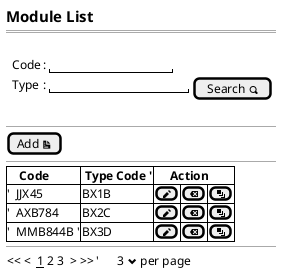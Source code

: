 @startsalt
{
  <size:15><b>Module List
  ==
  .
  {
      .|Code    |: |"               "|*
      .|Type    |: |"                 "| [Search <&magnifying-glass>] |*      

  }
  .
  --
  [Add <&document>]
  --
  {#
    |<b>    Code |<b> Type Code '|<b>     Action |*|*|*
    |'  JJX45    | BX1B          |[<&pencil>]|[<&delete>]|[<&layers>]|*
    |'  AXB784   | BX2C          |[<&pencil>]|[<&delete>]|[<&layers>]|*
    |'  MMB844B '| BX3D          |[<&pencil>]|[<&delete>]|[<&layers>]|*
  }
  --
  {
  << <  __1__ 2 3  > >>  |'      3 <&chevron-bottom> per page |*
  }
}
@endsalt
